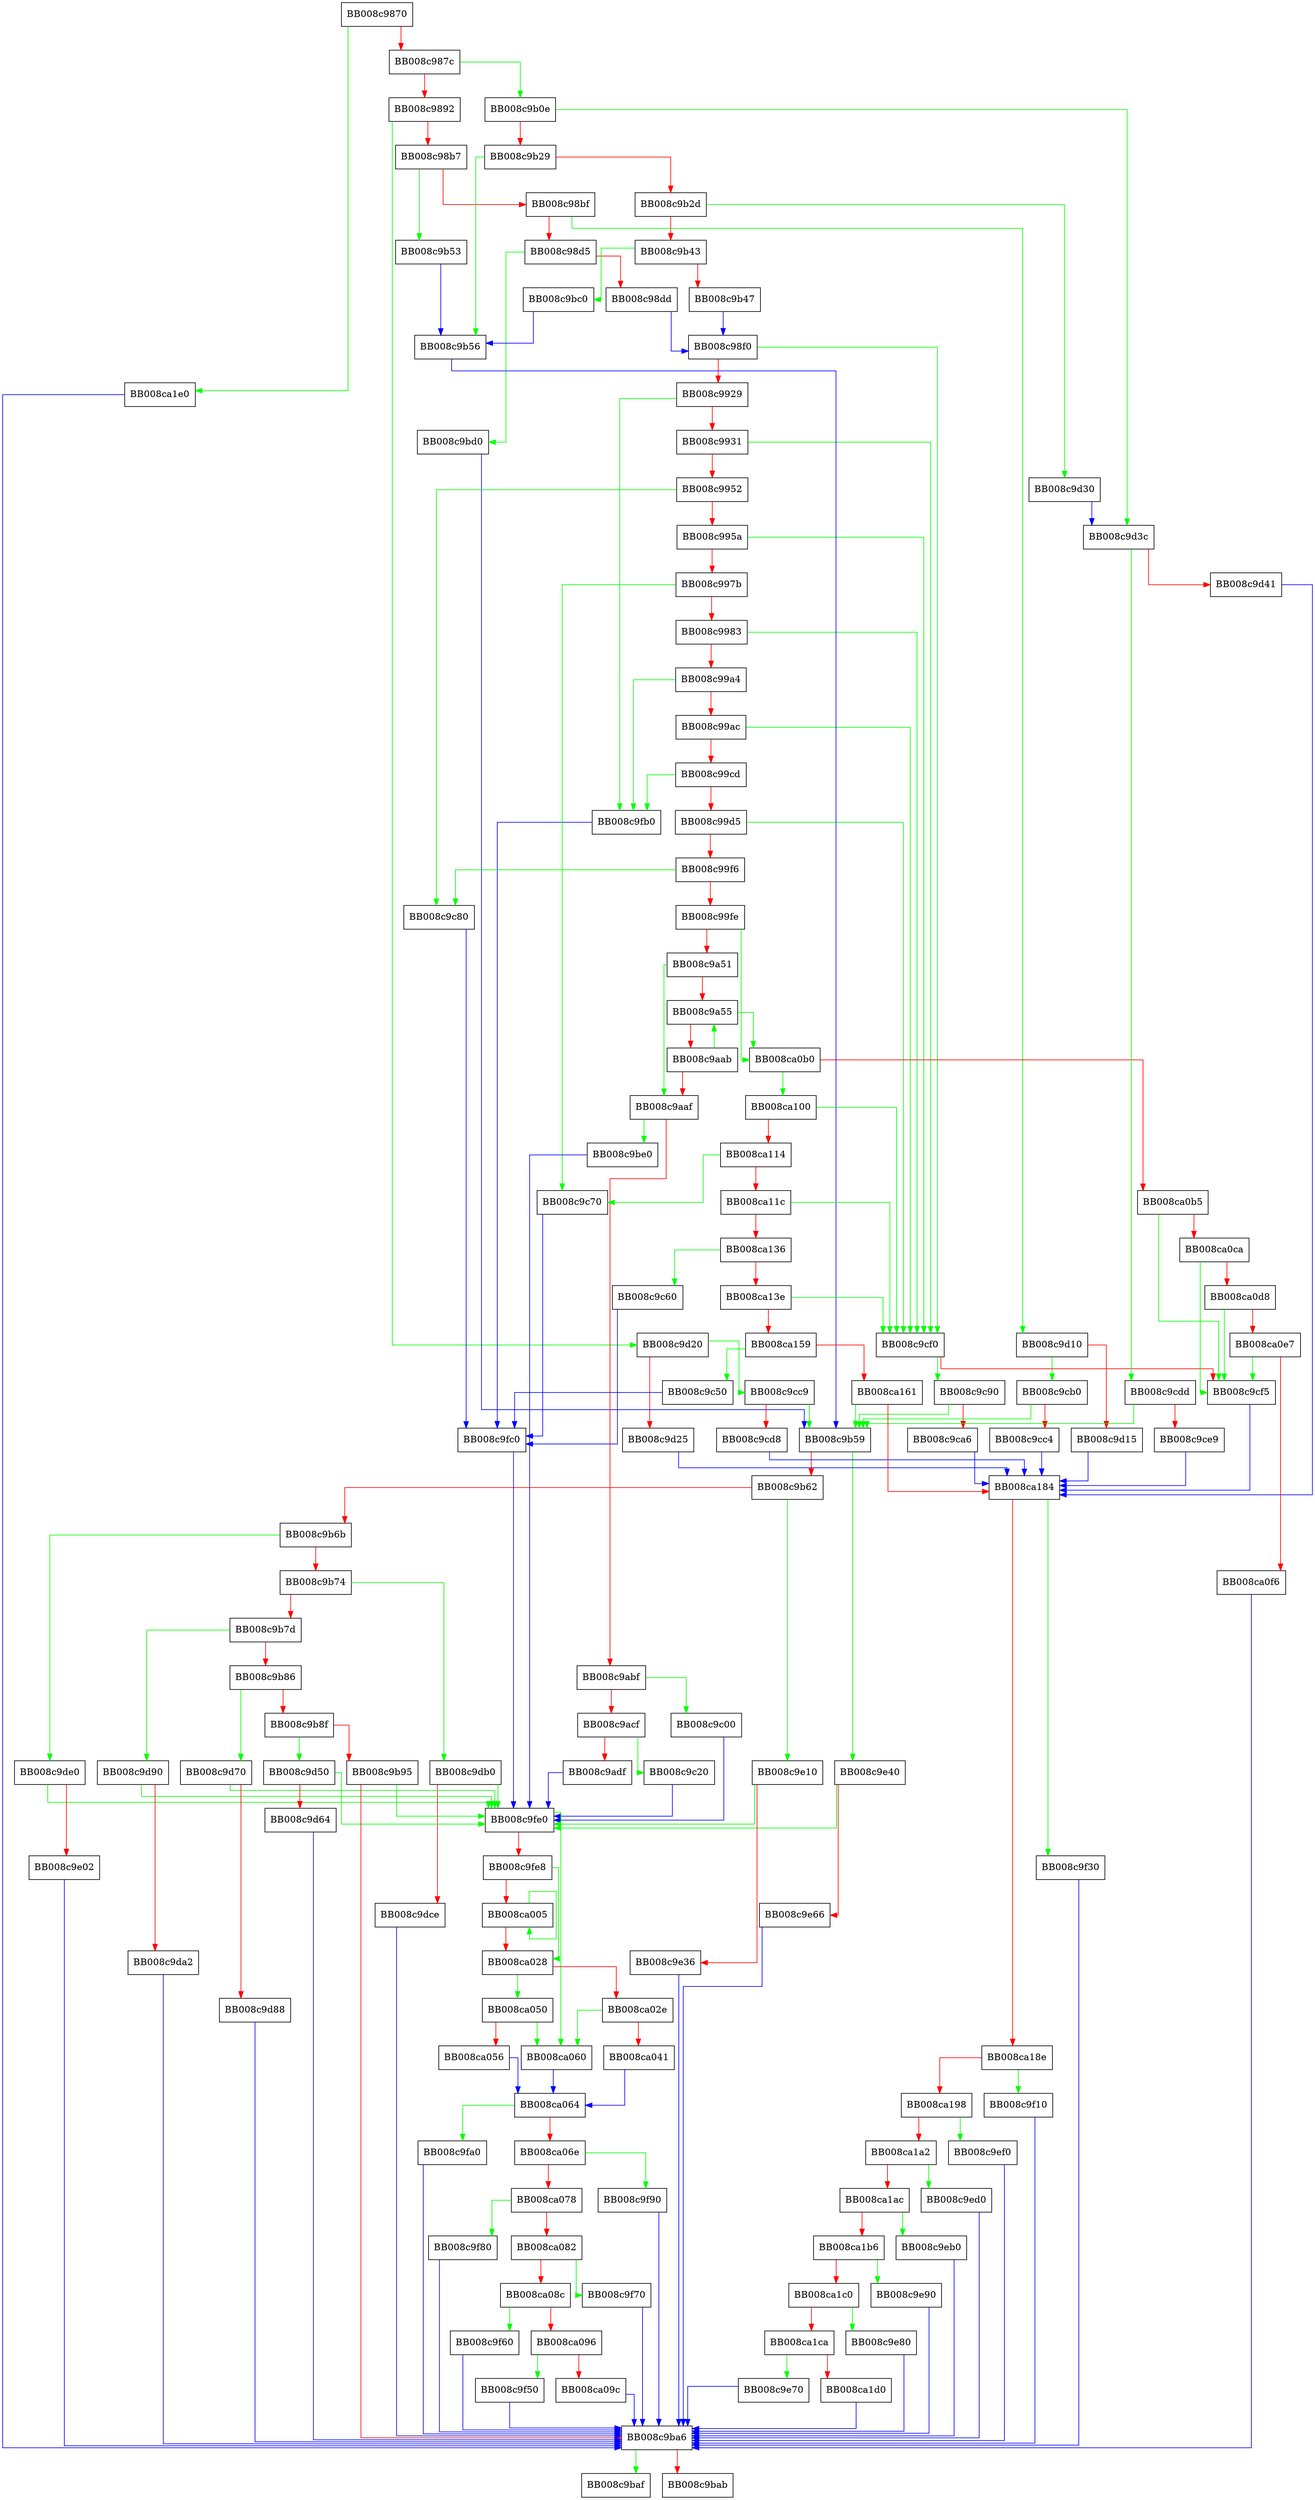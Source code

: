 digraph __strncpy_avx2_rtm {
  node [shape="box"];
  graph [splines=ortho];
  BB008c9870 -> BB008ca1e0 [color="green"];
  BB008c9870 -> BB008c987c [color="red"];
  BB008c987c -> BB008c9b0e [color="green"];
  BB008c987c -> BB008c9892 [color="red"];
  BB008c9892 -> BB008c9d20 [color="green"];
  BB008c9892 -> BB008c98b7 [color="red"];
  BB008c98b7 -> BB008c9b53 [color="green"];
  BB008c98b7 -> BB008c98bf [color="red"];
  BB008c98bf -> BB008c9d10 [color="green"];
  BB008c98bf -> BB008c98d5 [color="red"];
  BB008c98d5 -> BB008c9bd0 [color="green"];
  BB008c98d5 -> BB008c98dd [color="red"];
  BB008c98dd -> BB008c98f0 [color="blue"];
  BB008c98f0 -> BB008c9cf0 [color="green"];
  BB008c98f0 -> BB008c9929 [color="red"];
  BB008c9929 -> BB008c9fb0 [color="green"];
  BB008c9929 -> BB008c9931 [color="red"];
  BB008c9931 -> BB008c9cf0 [color="green"];
  BB008c9931 -> BB008c9952 [color="red"];
  BB008c9952 -> BB008c9c80 [color="green"];
  BB008c9952 -> BB008c995a [color="red"];
  BB008c995a -> BB008c9cf0 [color="green"];
  BB008c995a -> BB008c997b [color="red"];
  BB008c997b -> BB008c9c70 [color="green"];
  BB008c997b -> BB008c9983 [color="red"];
  BB008c9983 -> BB008c9cf0 [color="green"];
  BB008c9983 -> BB008c99a4 [color="red"];
  BB008c99a4 -> BB008c9fb0 [color="green"];
  BB008c99a4 -> BB008c99ac [color="red"];
  BB008c99ac -> BB008c9cf0 [color="green"];
  BB008c99ac -> BB008c99cd [color="red"];
  BB008c99cd -> BB008c9fb0 [color="green"];
  BB008c99cd -> BB008c99d5 [color="red"];
  BB008c99d5 -> BB008c9cf0 [color="green"];
  BB008c99d5 -> BB008c99f6 [color="red"];
  BB008c99f6 -> BB008c9c80 [color="green"];
  BB008c99f6 -> BB008c99fe [color="red"];
  BB008c99fe -> BB008ca0b0 [color="green"];
  BB008c99fe -> BB008c9a51 [color="red"];
  BB008c9a51 -> BB008c9aaf [color="green"];
  BB008c9a51 -> BB008c9a55 [color="red"];
  BB008c9a55 -> BB008ca0b0 [color="green"];
  BB008c9a55 -> BB008c9aab [color="red"];
  BB008c9aab -> BB008c9a55 [color="green"];
  BB008c9aab -> BB008c9aaf [color="red"];
  BB008c9aaf -> BB008c9be0 [color="green"];
  BB008c9aaf -> BB008c9abf [color="red"];
  BB008c9abf -> BB008c9c00 [color="green"];
  BB008c9abf -> BB008c9acf [color="red"];
  BB008c9acf -> BB008c9c20 [color="green"];
  BB008c9acf -> BB008c9adf [color="red"];
  BB008c9adf -> BB008c9fe0 [color="blue"];
  BB008c9b0e -> BB008c9d3c [color="green"];
  BB008c9b0e -> BB008c9b29 [color="red"];
  BB008c9b29 -> BB008c9b56 [color="green"];
  BB008c9b29 -> BB008c9b2d [color="red"];
  BB008c9b2d -> BB008c9d30 [color="green"];
  BB008c9b2d -> BB008c9b43 [color="red"];
  BB008c9b43 -> BB008c9bc0 [color="green"];
  BB008c9b43 -> BB008c9b47 [color="red"];
  BB008c9b47 -> BB008c98f0 [color="blue"];
  BB008c9b53 -> BB008c9b56 [color="blue"];
  BB008c9b56 -> BB008c9b59 [color="blue"];
  BB008c9b59 -> BB008c9e40 [color="green"];
  BB008c9b59 -> BB008c9b62 [color="red"];
  BB008c9b62 -> BB008c9e10 [color="green"];
  BB008c9b62 -> BB008c9b6b [color="red"];
  BB008c9b6b -> BB008c9de0 [color="green"];
  BB008c9b6b -> BB008c9b74 [color="red"];
  BB008c9b74 -> BB008c9db0 [color="green"];
  BB008c9b74 -> BB008c9b7d [color="red"];
  BB008c9b7d -> BB008c9d90 [color="green"];
  BB008c9b7d -> BB008c9b86 [color="red"];
  BB008c9b86 -> BB008c9d70 [color="green"];
  BB008c9b86 -> BB008c9b8f [color="red"];
  BB008c9b8f -> BB008c9d50 [color="green"];
  BB008c9b8f -> BB008c9b95 [color="red"];
  BB008c9b95 -> BB008c9fe0 [color="green"];
  BB008c9b95 -> BB008c9ba6 [color="red"];
  BB008c9ba6 -> BB008c9baf [color="green"];
  BB008c9ba6 -> BB008c9bab [color="red"];
  BB008c9bc0 -> BB008c9b56 [color="blue"];
  BB008c9bd0 -> BB008c9b59 [color="blue"];
  BB008c9be0 -> BB008c9fe0 [color="blue"];
  BB008c9c00 -> BB008c9fe0 [color="blue"];
  BB008c9c20 -> BB008c9fe0 [color="blue"];
  BB008c9c50 -> BB008c9fc0 [color="blue"];
  BB008c9c60 -> BB008c9fc0 [color="blue"];
  BB008c9c70 -> BB008c9fc0 [color="blue"];
  BB008c9c80 -> BB008c9fc0 [color="blue"];
  BB008c9c90 -> BB008c9b59 [color="green"];
  BB008c9c90 -> BB008c9ca6 [color="red"];
  BB008c9ca6 -> BB008ca184 [color="blue"];
  BB008c9cb0 -> BB008c9b59 [color="green"];
  BB008c9cb0 -> BB008c9cc4 [color="red"];
  BB008c9cc4 -> BB008ca184 [color="blue"];
  BB008c9cc9 -> BB008c9b59 [color="green"];
  BB008c9cc9 -> BB008c9cd8 [color="red"];
  BB008c9cd8 -> BB008ca184 [color="blue"];
  BB008c9cdd -> BB008c9b59 [color="green"];
  BB008c9cdd -> BB008c9ce9 [color="red"];
  BB008c9ce9 -> BB008ca184 [color="blue"];
  BB008c9cf0 -> BB008c9c90 [color="green"];
  BB008c9cf0 -> BB008c9cf5 [color="red"];
  BB008c9cf5 -> BB008ca184 [color="blue"];
  BB008c9d10 -> BB008c9cb0 [color="green"];
  BB008c9d10 -> BB008c9d15 [color="red"];
  BB008c9d15 -> BB008ca184 [color="blue"];
  BB008c9d20 -> BB008c9cc9 [color="green"];
  BB008c9d20 -> BB008c9d25 [color="red"];
  BB008c9d25 -> BB008ca184 [color="blue"];
  BB008c9d30 -> BB008c9d3c [color="blue"];
  BB008c9d3c -> BB008c9cdd [color="green"];
  BB008c9d3c -> BB008c9d41 [color="red"];
  BB008c9d41 -> BB008ca184 [color="blue"];
  BB008c9d50 -> BB008c9fe0 [color="green"];
  BB008c9d50 -> BB008c9d64 [color="red"];
  BB008c9d64 -> BB008c9ba6 [color="blue"];
  BB008c9d70 -> BB008c9fe0 [color="green"];
  BB008c9d70 -> BB008c9d88 [color="red"];
  BB008c9d88 -> BB008c9ba6 [color="blue"];
  BB008c9d90 -> BB008c9fe0 [color="green"];
  BB008c9d90 -> BB008c9da2 [color="red"];
  BB008c9da2 -> BB008c9ba6 [color="blue"];
  BB008c9db0 -> BB008c9fe0 [color="green"];
  BB008c9db0 -> BB008c9dce [color="red"];
  BB008c9dce -> BB008c9ba6 [color="blue"];
  BB008c9de0 -> BB008c9fe0 [color="green"];
  BB008c9de0 -> BB008c9e02 [color="red"];
  BB008c9e02 -> BB008c9ba6 [color="blue"];
  BB008c9e10 -> BB008c9fe0 [color="green"];
  BB008c9e10 -> BB008c9e36 [color="red"];
  BB008c9e36 -> BB008c9ba6 [color="blue"];
  BB008c9e40 -> BB008c9fe0 [color="green"];
  BB008c9e40 -> BB008c9e66 [color="red"];
  BB008c9e66 -> BB008c9ba6 [color="blue"];
  BB008c9e70 -> BB008c9ba6 [color="blue"];
  BB008c9e80 -> BB008c9ba6 [color="blue"];
  BB008c9e90 -> BB008c9ba6 [color="blue"];
  BB008c9eb0 -> BB008c9ba6 [color="blue"];
  BB008c9ed0 -> BB008c9ba6 [color="blue"];
  BB008c9ef0 -> BB008c9ba6 [color="blue"];
  BB008c9f10 -> BB008c9ba6 [color="blue"];
  BB008c9f30 -> BB008c9ba6 [color="blue"];
  BB008c9f50 -> BB008c9ba6 [color="blue"];
  BB008c9f60 -> BB008c9ba6 [color="blue"];
  BB008c9f70 -> BB008c9ba6 [color="blue"];
  BB008c9f80 -> BB008c9ba6 [color="blue"];
  BB008c9f90 -> BB008c9ba6 [color="blue"];
  BB008c9fa0 -> BB008c9ba6 [color="blue"];
  BB008c9fb0 -> BB008c9fc0 [color="blue"];
  BB008c9fc0 -> BB008c9fe0 [color="blue"];
  BB008c9fe0 -> BB008ca060 [color="green"];
  BB008c9fe0 -> BB008c9fe8 [color="red"];
  BB008c9fe8 -> BB008ca028 [color="green"];
  BB008c9fe8 -> BB008ca005 [color="red"];
  BB008ca005 -> BB008ca005 [color="green"];
  BB008ca005 -> BB008ca028 [color="red"];
  BB008ca028 -> BB008ca050 [color="green"];
  BB008ca028 -> BB008ca02e [color="red"];
  BB008ca02e -> BB008ca060 [color="green"];
  BB008ca02e -> BB008ca041 [color="red"];
  BB008ca041 -> BB008ca064 [color="blue"];
  BB008ca050 -> BB008ca060 [color="green"];
  BB008ca050 -> BB008ca056 [color="red"];
  BB008ca056 -> BB008ca064 [color="blue"];
  BB008ca060 -> BB008ca064 [color="blue"];
  BB008ca064 -> BB008c9fa0 [color="green"];
  BB008ca064 -> BB008ca06e [color="red"];
  BB008ca06e -> BB008c9f90 [color="green"];
  BB008ca06e -> BB008ca078 [color="red"];
  BB008ca078 -> BB008c9f80 [color="green"];
  BB008ca078 -> BB008ca082 [color="red"];
  BB008ca082 -> BB008c9f70 [color="green"];
  BB008ca082 -> BB008ca08c [color="red"];
  BB008ca08c -> BB008c9f60 [color="green"];
  BB008ca08c -> BB008ca096 [color="red"];
  BB008ca096 -> BB008c9f50 [color="green"];
  BB008ca096 -> BB008ca09c [color="red"];
  BB008ca09c -> BB008c9ba6 [color="blue"];
  BB008ca0b0 -> BB008ca100 [color="green"];
  BB008ca0b0 -> BB008ca0b5 [color="red"];
  BB008ca0b5 -> BB008c9cf5 [color="green"];
  BB008ca0b5 -> BB008ca0ca [color="red"];
  BB008ca0ca -> BB008c9cf5 [color="green"];
  BB008ca0ca -> BB008ca0d8 [color="red"];
  BB008ca0d8 -> BB008c9cf5 [color="green"];
  BB008ca0d8 -> BB008ca0e7 [color="red"];
  BB008ca0e7 -> BB008c9cf5 [color="green"];
  BB008ca0e7 -> BB008ca0f6 [color="red"];
  BB008ca0f6 -> BB008c9ba6 [color="blue"];
  BB008ca100 -> BB008c9cf0 [color="green"];
  BB008ca100 -> BB008ca114 [color="red"];
  BB008ca114 -> BB008c9c70 [color="green"];
  BB008ca114 -> BB008ca11c [color="red"];
  BB008ca11c -> BB008c9cf0 [color="green"];
  BB008ca11c -> BB008ca136 [color="red"];
  BB008ca136 -> BB008c9c60 [color="green"];
  BB008ca136 -> BB008ca13e [color="red"];
  BB008ca13e -> BB008c9cf0 [color="green"];
  BB008ca13e -> BB008ca159 [color="red"];
  BB008ca159 -> BB008c9c50 [color="green"];
  BB008ca159 -> BB008ca161 [color="red"];
  BB008ca161 -> BB008c9b59 [color="green"];
  BB008ca161 -> BB008ca184 [color="red"];
  BB008ca184 -> BB008c9f30 [color="green"];
  BB008ca184 -> BB008ca18e [color="red"];
  BB008ca18e -> BB008c9f10 [color="green"];
  BB008ca18e -> BB008ca198 [color="red"];
  BB008ca198 -> BB008c9ef0 [color="green"];
  BB008ca198 -> BB008ca1a2 [color="red"];
  BB008ca1a2 -> BB008c9ed0 [color="green"];
  BB008ca1a2 -> BB008ca1ac [color="red"];
  BB008ca1ac -> BB008c9eb0 [color="green"];
  BB008ca1ac -> BB008ca1b6 [color="red"];
  BB008ca1b6 -> BB008c9e90 [color="green"];
  BB008ca1b6 -> BB008ca1c0 [color="red"];
  BB008ca1c0 -> BB008c9e80 [color="green"];
  BB008ca1c0 -> BB008ca1ca [color="red"];
  BB008ca1ca -> BB008c9e70 [color="green"];
  BB008ca1ca -> BB008ca1d0 [color="red"];
  BB008ca1d0 -> BB008c9ba6 [color="blue"];
  BB008ca1e0 -> BB008c9ba6 [color="blue"];
}